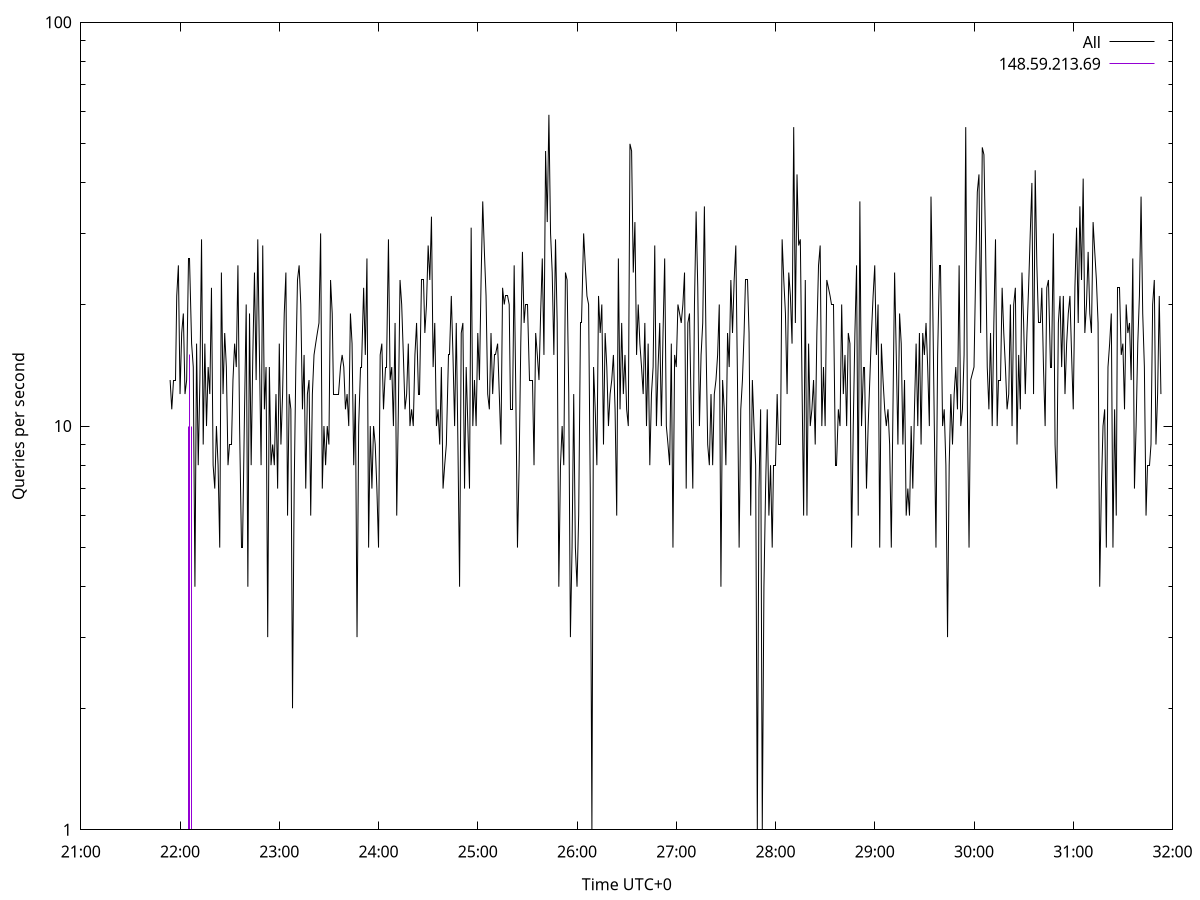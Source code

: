set terminal pngcairo size 1024,768
set output 'Sun Jan  7 05:21:54 2024.png'
set ylabel 'Queries per second'
set xlabel 'Time UTC+0'
set xdata time
set timefmt "%s"
set log y
plot \
'-' using 1:2 linecolor 0 linetype 2 with lines title 'All', \
'-' using 1:2 linecolor 1 linetype 3 with impulses title "148.59.213.69"
1704579714 13
1704579715 11
1704579716 13
1704579717 13
1704579718 21
1704579719 25
1704579720 12
1704579721 17
1704579722 19
1704579723 12
1704579724 13
1704579725 26
1704579726 26
1704579727 16
1704579728 14
1704579729 4
1704579730 16
1704579731 8
1704579732 13
1704579733 29
1704579734 9
1704579735 16
1704579736 10
1704579737 14
1704579738 12
1704579739 22
1704579740 8
1704579741 7
1704579742 10
1704579743 8
1704579744 5
1704579745 24
1704579746 12
1704579747 17
1704579748 14
1704579749 8
1704579750 9
1704579751 9
1704579752 13
1704579753 16
1704579754 14
1704579755 25
1704579756 10
1704579757 5
1704579758 5
1704579759 11
1704579760 20
1704579761 4
1704579762 19
1704579763 8
1704579764 15
1704579765 24
1704579766 13
1704579767 29
1704579768 15
1704579769 8
1704579770 28
1704579771 11
1704579772 14
1704579773 3
1704579774 14
1704579775 8
1704579776 9
1704579777 8
1704579778 12
1704579779 7
1704579780 16
1704579781 9
1704579782 12
1704579783 19
1704579784 24
1704579785 6
1704579786 12
1704579787 11
1704579788 2
1704579789 7
1704579790 14
1704579791 23
1704579792 25
1704579793 20
1704579794 11
1704579795 15
1704579796 7
1704579797 12
1704579798 13
1704579799 6
1704579800 12
1704579801 15
1704579802 16
1704579803 17
1704579804 18
1704579805 30
1704579806 7
1704579807 10
1704579808 8
1704579809 10
1704579810 9
1704579811 23
1704579812 19
1704579813 12
1704579814 12
1704579815 12
1704579816 12
1704579817 14
1704579818 15
1704579819 14
1704579820 11
1704579821 12
1704579822 10
1704579823 19
1704579824 16
1704579825 8
1704579826 12
1704579827 3
1704579828 10
1704579829 14
1704579830 14
1704579831 22
1704579832 15
1704579833 26
1704579834 5
1704579835 10
1704579836 7
1704579837 10
1704579838 9
1704579839 7
1704579840 5
1704579841 15
1704579842 16
1704579843 11
1704579844 14
1704579845 14
1704579846 29
1704579847 13
1704579848 14
1704579849 10
1704579850 18
1704579851 6
1704579852 11
1704579853 23
1704579854 20
1704579855 15
1704579856 11
1704579857 12
1704579858 16
1704579859 10
1704579860 11
1704579861 10
1704579862 15
1704579863 18
1704579864 12
1704579865 12
1704579866 23
1704579867 23
1704579868 17
1704579869 20
1704579870 28
1704579871 23
1704579872 33
1704579873 14
1704579874 18
1704579875 10
1704579876 11
1704579877 9
1704579878 14
1704579879 7
1704579880 8
1704579881 9
1704579882 15
1704579883 15
1704579884 21
1704579885 15
1704579886 10
1704579887 18
1704579888 9
1704579889 4
1704579890 17
1704579891 18
1704579892 7
1704579893 14
1704579894 10
1704579895 7
1704579896 31
1704579897 10
1704579898 13
1704579899 10
1704579900 17
1704579901 13
1704579902 23
1704579903 36
1704579904 27
1704579905 21
1704579906 12
1704579907 11
1704579908 17
1704579909 12
1704579910 15
1704579911 15
1704579912 16
1704579913 12
1704579914 9
1704579915 22
1704579916 20
1704579917 21
1704579918 21
1704579919 20
1704579920 11
1704579921 11
1704579922 25
1704579923 12
1704579924 5
1704579925 8
1704579926 16
1704579927 27
1704579928 18
1704579929 20
1704579930 20
1704579931 13
1704579932 13
1704579933 13
1704579934 8
1704579935 17
1704579936 15
1704579937 13
1704579938 19
1704579939 26
1704579940 15
1704579941 48
1704579942 32
1704579943 59
1704579944 30
1704579945 24
1704579946 15
1704579947 29
1704579948 18
1704579949 4
1704579950 8
1704579951 10
1704579952 8
1704579953 24
1704579954 23
1704579955 12
1704579956 3
1704579957 5
1704579958 12
1704579959 5
1704579960 4
1704579961 6
1704579962 18
1704579963 18
1704579964 30
1704579965 25
1704579966 21
1704579967 20
1704579968 7
1704579969 1
1704579970 14
1704579971 11
1704579972 8
1704579973 21
1704579974 17
1704579975 20
1704579976 9
1704579977 17
1704579978 14
1704579979 10
1704579980 12
1704579981 13
1704579982 15
1704579983 11
1704579984 6
1704579985 26
1704579986 11
1704579987 18
1704579988 12
1704579989 15
1704579990 11
1704579991 10
1704579992 50
1704579993 48
1704579994 24
1704579995 32
1704579996 15
1704579997 20
1704579998 16
1704579999 14
1704580000 12
1704580001 18
1704580002 10
1704580003 16
1704580004 8
1704580005 12
1704580006 14
1704580007 28
1704580008 10
1704580009 14
1704580010 18
1704580011 10
1704580012 17
1704580013 26
1704580014 10
1704580015 9
1704580016 8
1704580017 16
1704580018 5
1704580019 15
1704580020 14
1704580021 20
1704580022 19
1704580023 18
1704580024 20
1704580025 24
1704580026 7
1704580027 18
1704580028 19
1704580029 11
1704580030 7
1704580031 20
1704580032 34
1704580033 22
1704580034 10
1704580035 15
1704580036 18
1704580037 35
1704580038 16
1704580039 9
1704580040 8
1704580041 12
1704580042 8
1704580043 12
1704580044 13
1704580045 15
1704580046 20
1704580047 4
1704580048 13
1704580049 11
1704580050 8
1704580051 17
1704580052 14
1704580053 23
1704580054 17
1704580055 23
1704580056 28
1704580057 13
1704580058 5
1704580059 11
1704580060 13
1704580061 17
1704580062 23
1704580063 23
1704580064 17
1704580065 6
1704580066 13
1704580067 10
1704580068 8
1704580069 1
1704580070 7
1704580071 11
1704580072 1
1704580073 4
1704580074 7
1704580075 11
1704580076 6
1704580077 8
1704580078 5
1704580079 8
1704580080 8
1704580081 12
1704580082 9
1704580083 9
1704580084 29
1704580085 23
1704580086 19
1704580087 12
1704580088 24
1704580089 21
1704580090 16
1704580091 55
1704580092 18
1704580093 42
1704580094 28
1704580095 29
1704580096 13
1704580097 6
1704580098 23
1704580099 6
1704580100 16
1704580101 10
1704580102 11
1704580103 13
1704580104 9
1704580105 17
1704580106 25
1704580107 28
1704580108 10
1704580109 14
1704580110 10
1704580111 23
1704580112 22
1704580113 21
1704580114 20
1704580115 20
1704580116 8
1704580117 8
1704580118 11
1704580119 10
1704580120 20
1704580121 12
1704580122 15
1704580123 10
1704580124 17
1704580125 16
1704580126 5
1704580127 10
1704580128 17
1704580129 25
1704580130 6
1704580131 36
1704580132 10
1704580133 14
1704580134 14
1704580135 7
1704580136 10
1704580137 13
1704580138 17
1704580139 21
1704580140 25
1704580141 15
1704580142 20
1704580143 5
1704580144 16
1704580145 13
1704580146 11
1704580147 10
1704580148 11
1704580149 9
1704580150 5
1704580151 11
1704580152 24
1704580153 15
1704580154 9
1704580155 19
1704580156 16
1704580157 9
1704580158 13
1704580159 6
1704580160 7
1704580161 6
1704580162 10
1704580163 7
1704580164 11
1704580165 16
1704580166 10
1704580167 17
1704580168 9
1704580169 17
1704580170 15
1704580171 18
1704580172 14
1704580173 10
1704580174 37
1704580175 21
1704580176 10
1704580177 5
1704580178 15
1704580179 25
1704580180 25
1704580181 10
1704580182 11
1704580183 8
1704580184 3
1704580185 8
1704580186 12
1704580187 9
1704580188 12
1704580189 14
1704580190 11
1704580191 25
1704580192 10
1704580193 11
1704580194 15
1704580195 55
1704580196 11
1704580197 5
1704580198 13
1704580200 14
1704580201 24
1704580202 38
1704580203 42
1704580204 17
1704580205 49
1704580206 47
1704580207 28
1704580208 14
1704580209 11
1704580210 17
1704580211 10
1704580212 18
1704580213 29
1704580214 10
1704580215 13
1704580216 13
1704580217 22
1704580218 17
1704580219 14
1704580220 11
1704580221 12
1704580222 20
1704580223 10
1704580224 20
1704580225 22
1704580226 9
1704580227 15
1704580228 11
1704580229 24
1704580230 18
1704580231 12
1704580232 17
1704580233 22
1704580234 30
1704580235 40
1704580236 12
1704580237 43
1704580238 25
1704580239 18
1704580240 18
1704580241 22
1704580242 14
1704580243 10
1704580244 22
1704580245 23
1704580246 14
1704580247 14
1704580248 30
1704580249 9
1704580250 7
1704580251 18
1704580252 21
1704580253 14
1704580254 21
1704580255 12
1704580256 16
1704580257 19
1704580258 21
1704580259 15
1704580260 11
1704580261 22
1704580262 31
1704580263 18
1704580264 35
1704580265 23
1704580266 41
1704580267 17
1704580268 20
1704580269 27
1704580270 19
1704580271 17
1704580272 32
1704580273 27
1704580274 23
1704580275 18
1704580276 4
1704580277 7
1704580278 10
1704580279 11
1704580280 5
1704580281 14
1704580282 16
1704580283 19
1704580284 5
1704580285 11
1704580286 6
1704580287 22
1704580288 22
1704580289 15
1704580290 16
1704580291 11
1704580292 20
1704580293 17
1704580294 18
1704580295 13
1704580296 26
1704580297 7
1704580298 10
1704580299 16
1704580300 21
1704580301 37
1704580302 19
1704580303 14
1704580304 6
1704580305 8
1704580306 8
1704580307 9
1704580308 20
1704580309 23
1704580310 9
1704580311 12
1704580312 21
1704580313 12

e
1704579724 1
1704579725 10
1704579726 15
1704579727 10
1704579734 1

e
